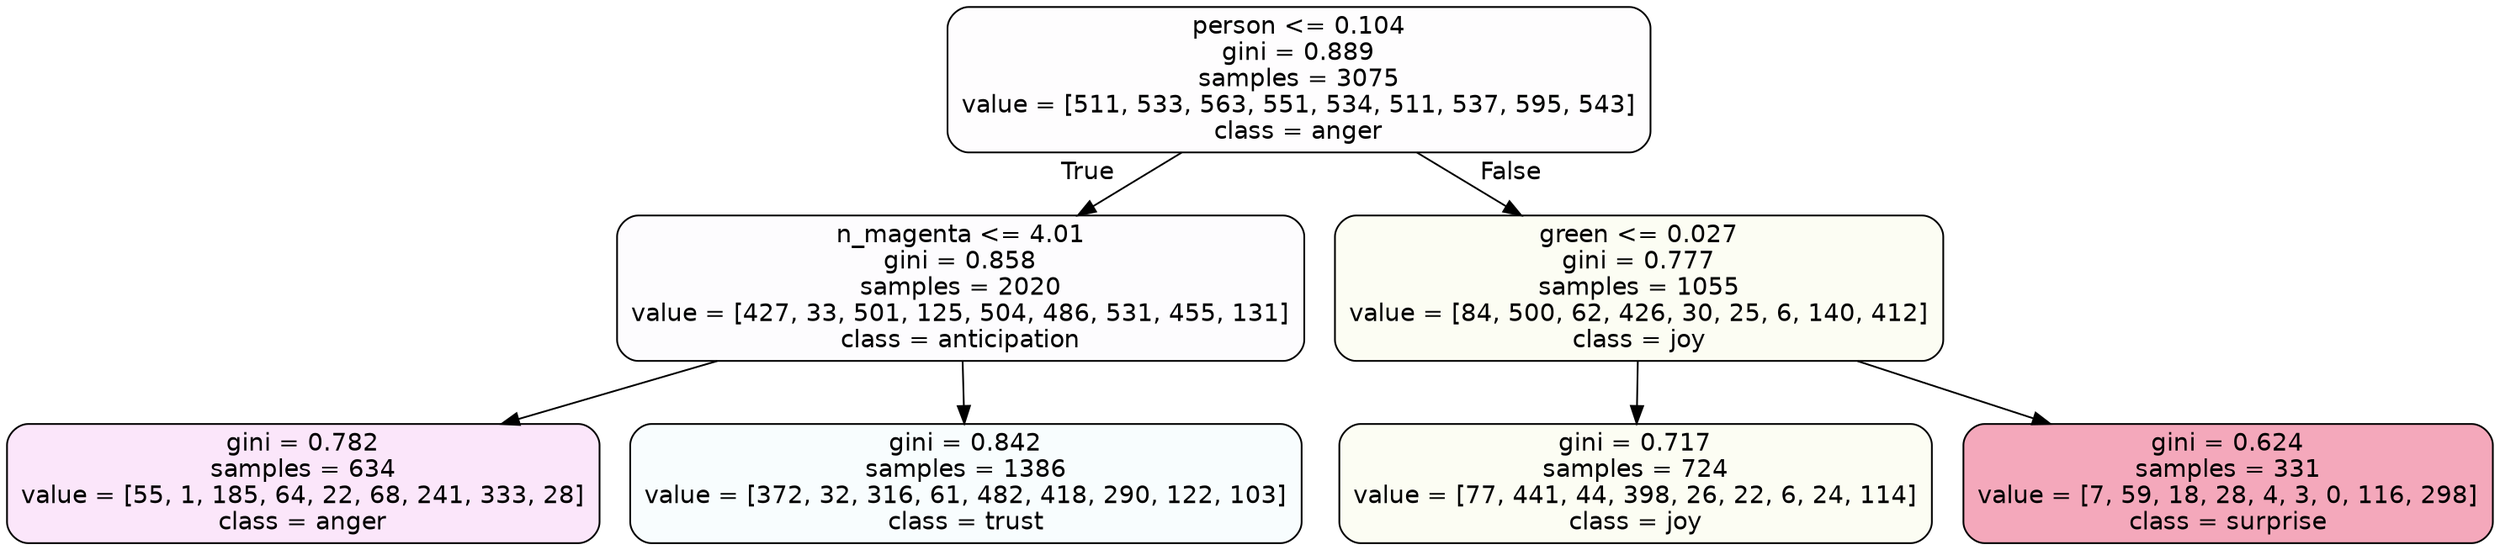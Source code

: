 digraph Tree {
node [shape=box, style="filled, rounded", color="black", fontname=helvetica] ;
edge [fontname=helvetica] ;
0 [label="person <= 0.104\ngini = 0.889\nsamples = 3075\nvalue = [511, 533, 563, 551, 534, 511, 537, 595, 543]\nclass = anger", fillcolor="#e539d702"] ;
1 [label="n_magenta <= 4.01\ngini = 0.858\nsamples = 2020\nvalue = [427, 33, 501, 125, 504, 486, 531, 455, 131]\nclass = anticipation", fillcolor="#8139e503"] ;
0 -> 1 [labeldistance=2.5, labelangle=45, headlabel="True"] ;
2 [label="gini = 0.782\nsamples = 634\nvalue = [55, 1, 185, 64, 22, 68, 241, 333, 28]\nclass = anger", fillcolor="#e539d71f"] ;
1 -> 2 ;
3 [label="gini = 0.842\nsamples = 1386\nvalue = [372, 32, 316, 61, 482, 418, 290, 122, 103]\nclass = trust", fillcolor="#39d7e509"] ;
1 -> 3 ;
4 [label="green <= 0.027\ngini = 0.777\nsamples = 1055\nvalue = [84, 500, 62, 426, 30, 25, 6, 140, 412]\nclass = joy", fillcolor="#d7e5390f"] ;
0 -> 4 [labeldistance=2.5, labelangle=-45, headlabel="False"] ;
5 [label="gini = 0.717\nsamples = 724\nvalue = [77, 441, 44, 398, 26, 22, 6, 24, 114]\nclass = joy", fillcolor="#d7e5390f"] ;
4 -> 5 ;
6 [label="gini = 0.624\nsamples = 331\nvalue = [7, 59, 18, 28, 4, 3, 0, 116, 298]\nclass = surprise", fillcolor="#e539646f"] ;
4 -> 6 ;
}